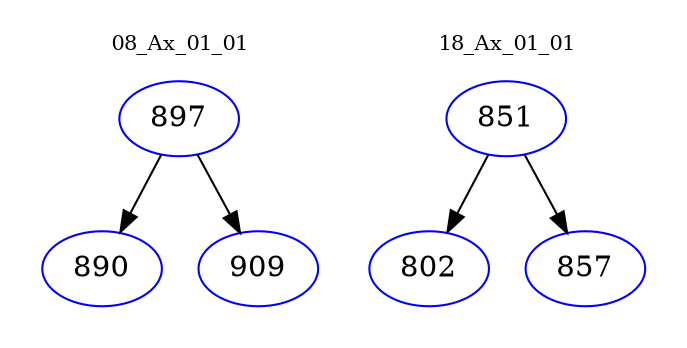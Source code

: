 digraph{
subgraph cluster_0 {
color = white
label = "08_Ax_01_01";
fontsize=10;
T0_897 [label="897", color="blue"]
T0_897 -> T0_890 [color="black"]
T0_890 [label="890", color="blue"]
T0_897 -> T0_909 [color="black"]
T0_909 [label="909", color="blue"]
}
subgraph cluster_1 {
color = white
label = "18_Ax_01_01";
fontsize=10;
T1_851 [label="851", color="blue"]
T1_851 -> T1_802 [color="black"]
T1_802 [label="802", color="blue"]
T1_851 -> T1_857 [color="black"]
T1_857 [label="857", color="blue"]
}
}
